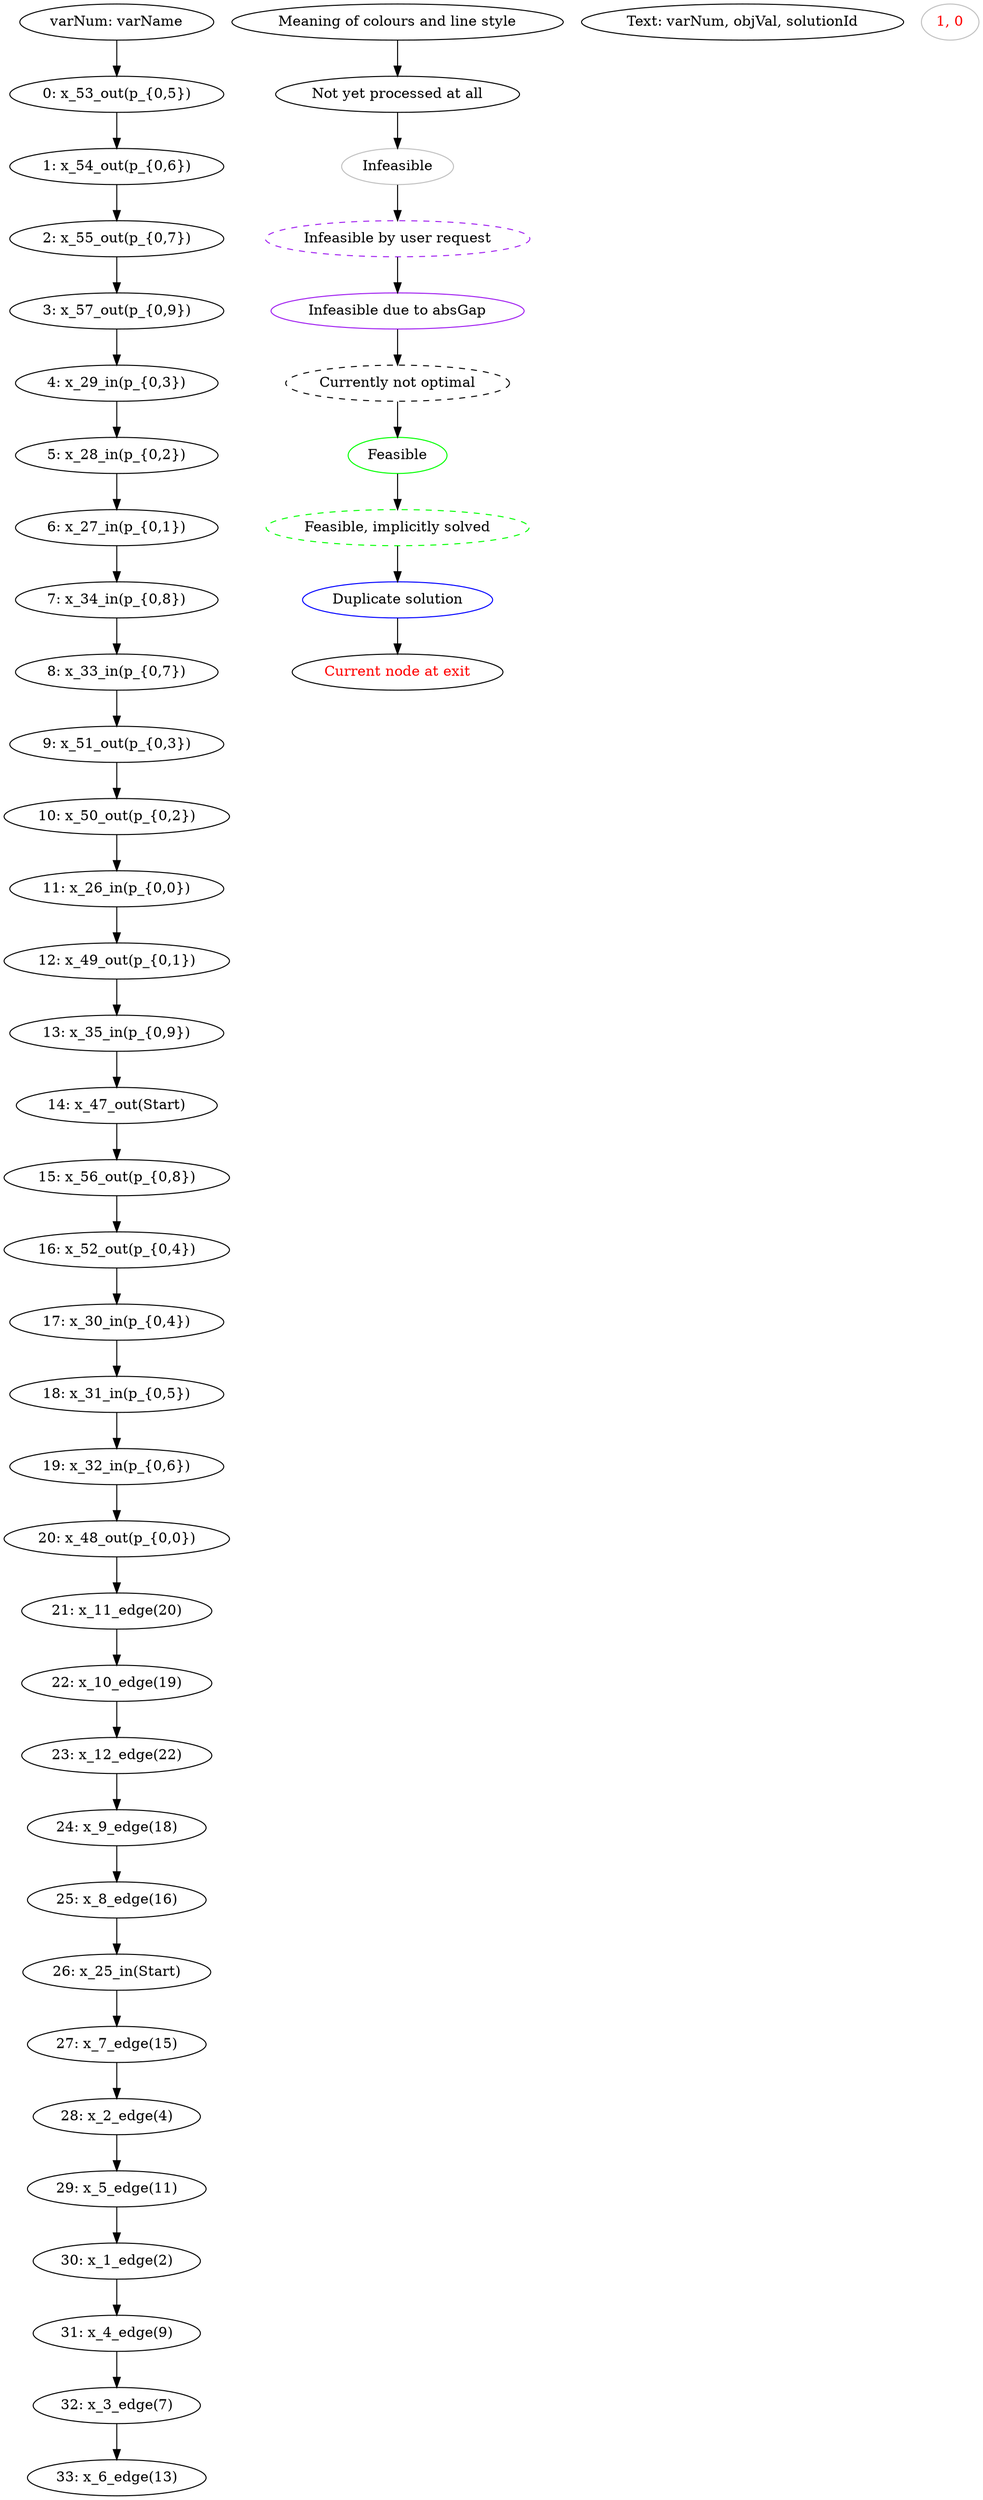 digraph g {
legend_varNames [ label="varNum: varName" ]
legend_varNames_0 [ label="0: x_53_out(p_{0,5})" ]
legend_varNames_1 [ label="1: x_54_out(p_{0,6})" ]
legend_varNames_2 [ label="2: x_55_out(p_{0,7})" ]
legend_varNames_3 [ label="3: x_57_out(p_{0,9})" ]
legend_varNames_4 [ label="4: x_29_in(p_{0,3})" ]
legend_varNames_5 [ label="5: x_28_in(p_{0,2})" ]
legend_varNames_6 [ label="6: x_27_in(p_{0,1})" ]
legend_varNames_7 [ label="7: x_34_in(p_{0,8})" ]
legend_varNames_8 [ label="8: x_33_in(p_{0,7})" ]
legend_varNames_9 [ label="9: x_51_out(p_{0,3})" ]
legend_varNames_10 [ label="10: x_50_out(p_{0,2})" ]
legend_varNames_11 [ label="11: x_26_in(p_{0,0})" ]
legend_varNames_12 [ label="12: x_49_out(p_{0,1})" ]
legend_varNames_13 [ label="13: x_35_in(p_{0,9})" ]
legend_varNames_14 [ label="14: x_47_out(Start)" ]
legend_varNames_15 [ label="15: x_56_out(p_{0,8})" ]
legend_varNames_16 [ label="16: x_52_out(p_{0,4})" ]
legend_varNames_17 [ label="17: x_30_in(p_{0,4})" ]
legend_varNames_18 [ label="18: x_31_in(p_{0,5})" ]
legend_varNames_19 [ label="19: x_32_in(p_{0,6})" ]
legend_varNames_20 [ label="20: x_48_out(p_{0,0})" ]
legend_varNames_21 [ label="21: x_11_edge(20)" ]
legend_varNames_22 [ label="22: x_10_edge(19)" ]
legend_varNames_23 [ label="23: x_12_edge(22)" ]
legend_varNames_24 [ label="24: x_9_edge(18)" ]
legend_varNames_25 [ label="25: x_8_edge(16)" ]
legend_varNames_26 [ label="26: x_25_in(Start)" ]
legend_varNames_27 [ label="27: x_7_edge(15)" ]
legend_varNames_28 [ label="28: x_2_edge(4)" ]
legend_varNames_29 [ label="29: x_5_edge(11)" ]
legend_varNames_30 [ label="30: x_1_edge(2)" ]
legend_varNames_31 [ label="31: x_4_edge(9)" ]
legend_varNames_32 [ label="32: x_3_edge(7)" ]
legend_varNames_33 [ label="33: x_6_edge(13)" ]
legend_varNames -> legend_varNames_0
legend_varNames_0 -> legend_varNames_1
legend_varNames_1 -> legend_varNames_2
legend_varNames_2 -> legend_varNames_3
legend_varNames_3 -> legend_varNames_4
legend_varNames_4 -> legend_varNames_5
legend_varNames_5 -> legend_varNames_6
legend_varNames_6 -> legend_varNames_7
legend_varNames_7 -> legend_varNames_8
legend_varNames_8 -> legend_varNames_9
legend_varNames_9 -> legend_varNames_10
legend_varNames_10 -> legend_varNames_11
legend_varNames_11 -> legend_varNames_12
legend_varNames_12 -> legend_varNames_13
legend_varNames_13 -> legend_varNames_14
legend_varNames_14 -> legend_varNames_15
legend_varNames_15 -> legend_varNames_16
legend_varNames_16 -> legend_varNames_17
legend_varNames_17 -> legend_varNames_18
legend_varNames_18 -> legend_varNames_19
legend_varNames_19 -> legend_varNames_20
legend_varNames_20 -> legend_varNames_21
legend_varNames_21 -> legend_varNames_22
legend_varNames_22 -> legend_varNames_23
legend_varNames_23 -> legend_varNames_24
legend_varNames_24 -> legend_varNames_25
legend_varNames_25 -> legend_varNames_26
legend_varNames_26 -> legend_varNames_27
legend_varNames_27 -> legend_varNames_28
legend_varNames_28 -> legend_varNames_29
legend_varNames_29 -> legend_varNames_30
legend_varNames_30 -> legend_varNames_31
legend_varNames_31 -> legend_varNames_32
legend_varNames_32 -> legend_varNames_33
legend_colours_0 [ label="Meaning of colours and line style" ]
legend_colours_1 [ label="Not yet processed at all"  ]
legend_colours_0 -> legend_colours_1
legend_colours_2 [ label="Infeasible" color=gray ]
legend_colours_1 -> legend_colours_2
legend_colours_3 [ label="Infeasible by user request" color=purple style=dashed ]
legend_colours_2 -> legend_colours_3
legend_colours_4 [ label="Infeasible due to absGap" color=purple ]
legend_colours_3 -> legend_colours_4
legend_colours_5 [ label="Currently not optimal" style=dashed ]
legend_colours_4 -> legend_colours_5
legend_colours_6 [ label="Feasible" color=green ]
legend_colours_5 -> legend_colours_6
legend_colours_7 [ label="Feasible, implicitly solved" color=green style=dashed ]
legend_colours_6 -> legend_colours_7
legend_colours_8 [ label="Duplicate solution" color=blue ]
legend_colours_7 -> legend_colours_8
legend_colours_9 [ label="Current node at exit" fontcolor=red ]
legend_colours_8 -> legend_colours_9
legend_text [ label="Text: varNum, objVal, solutionId" ]
1 [ label="1, 0" color=gray fontcolor=red ] 
}
